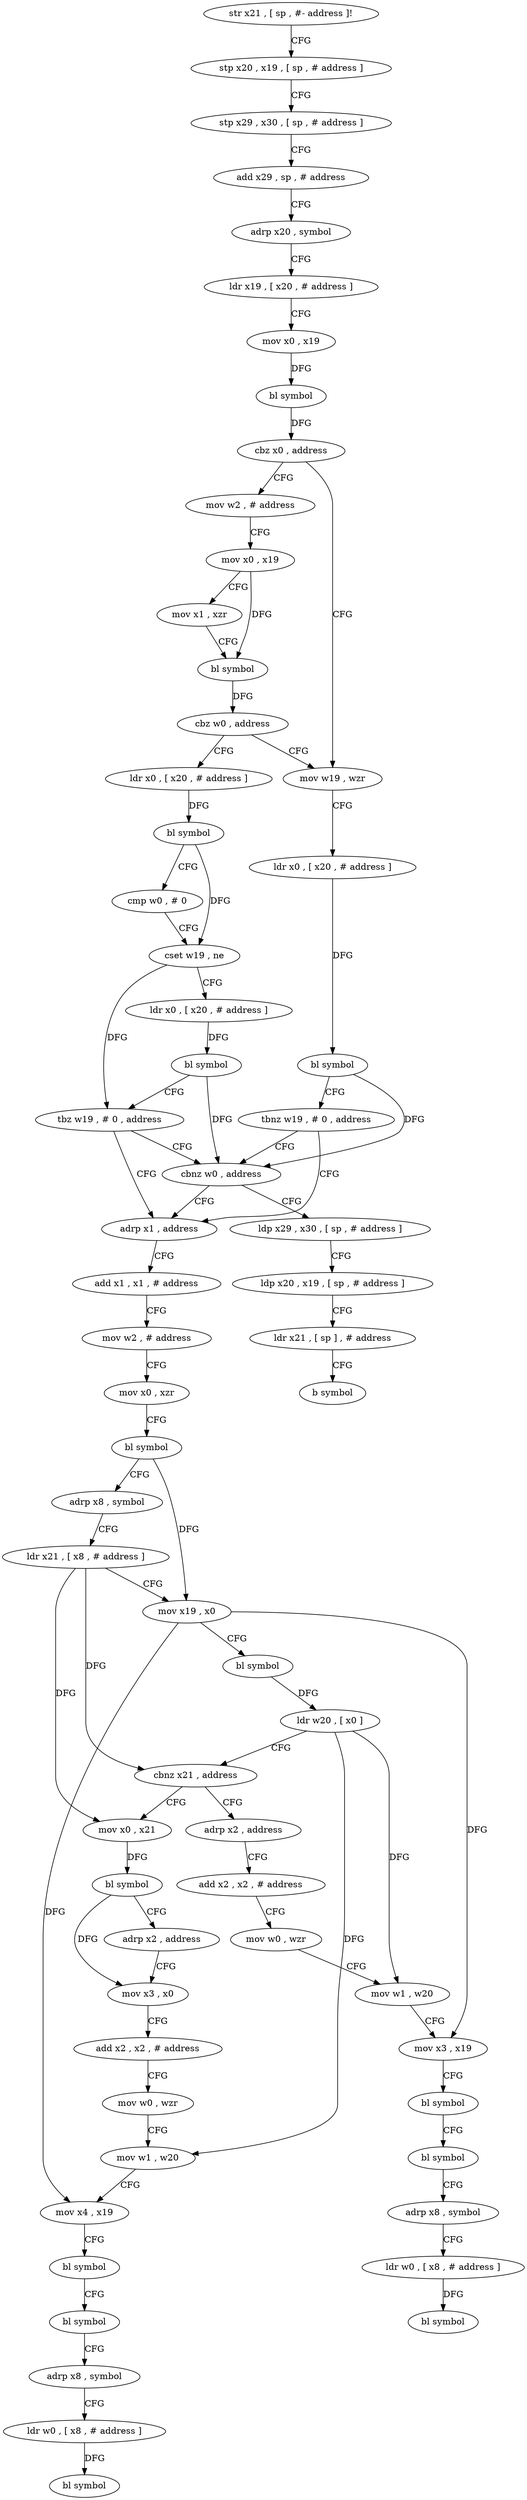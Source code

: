 digraph "func" {
"4234808" [label = "str x21 , [ sp , #- address ]!" ]
"4234812" [label = "stp x20 , x19 , [ sp , # address ]" ]
"4234816" [label = "stp x29 , x30 , [ sp , # address ]" ]
"4234820" [label = "add x29 , sp , # address" ]
"4234824" [label = "adrp x20 , symbol" ]
"4234828" [label = "ldr x19 , [ x20 , # address ]" ]
"4234832" [label = "mov x0 , x19" ]
"4234836" [label = "bl symbol" ]
"4234840" [label = "cbz x0 , address" ]
"4234864" [label = "mov w19 , wzr" ]
"4234844" [label = "mov w2 , # address" ]
"4234868" [label = "ldr x0 , [ x20 , # address ]" ]
"4234872" [label = "bl symbol" ]
"4234876" [label = "tbnz w19 , # 0 , address" ]
"4234928" [label = "adrp x1 , address" ]
"4234880" [label = "cbnz w0 , address" ]
"4234848" [label = "mov x0 , x19" ]
"4234852" [label = "mov x1 , xzr" ]
"4234856" [label = "bl symbol" ]
"4234860" [label = "cbz w0 , address" ]
"4234900" [label = "ldr x0 , [ x20 , # address ]" ]
"4234932" [label = "add x1 , x1 , # address" ]
"4234936" [label = "mov w2 , # address" ]
"4234940" [label = "mov x0 , xzr" ]
"4234944" [label = "bl symbol" ]
"4234948" [label = "adrp x8 , symbol" ]
"4234952" [label = "ldr x21 , [ x8 , # address ]" ]
"4234956" [label = "mov x19 , x0" ]
"4234960" [label = "bl symbol" ]
"4234964" [label = "ldr w20 , [ x0 ]" ]
"4234968" [label = "cbnz x21 , address" ]
"4235012" [label = "mov x0 , x21" ]
"4234972" [label = "adrp x2 , address" ]
"4234884" [label = "ldp x29 , x30 , [ sp , # address ]" ]
"4234904" [label = "bl symbol" ]
"4234908" [label = "cmp w0 , # 0" ]
"4234912" [label = "cset w19 , ne" ]
"4234916" [label = "ldr x0 , [ x20 , # address ]" ]
"4234920" [label = "bl symbol" ]
"4234924" [label = "tbz w19 , # 0 , address" ]
"4235016" [label = "bl symbol" ]
"4235020" [label = "adrp x2 , address" ]
"4235024" [label = "mov x3 , x0" ]
"4235028" [label = "add x2 , x2 , # address" ]
"4235032" [label = "mov w0 , wzr" ]
"4235036" [label = "mov w1 , w20" ]
"4235040" [label = "mov x4 , x19" ]
"4235044" [label = "bl symbol" ]
"4235048" [label = "bl symbol" ]
"4235052" [label = "adrp x8 , symbol" ]
"4235056" [label = "ldr w0 , [ x8 , # address ]" ]
"4235060" [label = "bl symbol" ]
"4234976" [label = "add x2 , x2 , # address" ]
"4234980" [label = "mov w0 , wzr" ]
"4234984" [label = "mov w1 , w20" ]
"4234988" [label = "mov x3 , x19" ]
"4234992" [label = "bl symbol" ]
"4234996" [label = "bl symbol" ]
"4235000" [label = "adrp x8 , symbol" ]
"4235004" [label = "ldr w0 , [ x8 , # address ]" ]
"4235008" [label = "bl symbol" ]
"4234888" [label = "ldp x20 , x19 , [ sp , # address ]" ]
"4234892" [label = "ldr x21 , [ sp ] , # address" ]
"4234896" [label = "b symbol" ]
"4234808" -> "4234812" [ label = "CFG" ]
"4234812" -> "4234816" [ label = "CFG" ]
"4234816" -> "4234820" [ label = "CFG" ]
"4234820" -> "4234824" [ label = "CFG" ]
"4234824" -> "4234828" [ label = "CFG" ]
"4234828" -> "4234832" [ label = "CFG" ]
"4234832" -> "4234836" [ label = "DFG" ]
"4234836" -> "4234840" [ label = "DFG" ]
"4234840" -> "4234864" [ label = "CFG" ]
"4234840" -> "4234844" [ label = "CFG" ]
"4234864" -> "4234868" [ label = "CFG" ]
"4234844" -> "4234848" [ label = "CFG" ]
"4234868" -> "4234872" [ label = "DFG" ]
"4234872" -> "4234876" [ label = "CFG" ]
"4234872" -> "4234880" [ label = "DFG" ]
"4234876" -> "4234928" [ label = "CFG" ]
"4234876" -> "4234880" [ label = "CFG" ]
"4234928" -> "4234932" [ label = "CFG" ]
"4234880" -> "4234928" [ label = "CFG" ]
"4234880" -> "4234884" [ label = "CFG" ]
"4234848" -> "4234852" [ label = "CFG" ]
"4234848" -> "4234856" [ label = "DFG" ]
"4234852" -> "4234856" [ label = "CFG" ]
"4234856" -> "4234860" [ label = "DFG" ]
"4234860" -> "4234900" [ label = "CFG" ]
"4234860" -> "4234864" [ label = "CFG" ]
"4234900" -> "4234904" [ label = "DFG" ]
"4234932" -> "4234936" [ label = "CFG" ]
"4234936" -> "4234940" [ label = "CFG" ]
"4234940" -> "4234944" [ label = "CFG" ]
"4234944" -> "4234948" [ label = "CFG" ]
"4234944" -> "4234956" [ label = "DFG" ]
"4234948" -> "4234952" [ label = "CFG" ]
"4234952" -> "4234956" [ label = "CFG" ]
"4234952" -> "4234968" [ label = "DFG" ]
"4234952" -> "4235012" [ label = "DFG" ]
"4234956" -> "4234960" [ label = "CFG" ]
"4234956" -> "4235040" [ label = "DFG" ]
"4234956" -> "4234988" [ label = "DFG" ]
"4234960" -> "4234964" [ label = "DFG" ]
"4234964" -> "4234968" [ label = "CFG" ]
"4234964" -> "4235036" [ label = "DFG" ]
"4234964" -> "4234984" [ label = "DFG" ]
"4234968" -> "4235012" [ label = "CFG" ]
"4234968" -> "4234972" [ label = "CFG" ]
"4235012" -> "4235016" [ label = "DFG" ]
"4234972" -> "4234976" [ label = "CFG" ]
"4234884" -> "4234888" [ label = "CFG" ]
"4234904" -> "4234908" [ label = "CFG" ]
"4234904" -> "4234912" [ label = "DFG" ]
"4234908" -> "4234912" [ label = "CFG" ]
"4234912" -> "4234916" [ label = "CFG" ]
"4234912" -> "4234924" [ label = "DFG" ]
"4234916" -> "4234920" [ label = "DFG" ]
"4234920" -> "4234924" [ label = "CFG" ]
"4234920" -> "4234880" [ label = "DFG" ]
"4234924" -> "4234880" [ label = "CFG" ]
"4234924" -> "4234928" [ label = "CFG" ]
"4235016" -> "4235020" [ label = "CFG" ]
"4235016" -> "4235024" [ label = "DFG" ]
"4235020" -> "4235024" [ label = "CFG" ]
"4235024" -> "4235028" [ label = "CFG" ]
"4235028" -> "4235032" [ label = "CFG" ]
"4235032" -> "4235036" [ label = "CFG" ]
"4235036" -> "4235040" [ label = "CFG" ]
"4235040" -> "4235044" [ label = "CFG" ]
"4235044" -> "4235048" [ label = "CFG" ]
"4235048" -> "4235052" [ label = "CFG" ]
"4235052" -> "4235056" [ label = "CFG" ]
"4235056" -> "4235060" [ label = "DFG" ]
"4234976" -> "4234980" [ label = "CFG" ]
"4234980" -> "4234984" [ label = "CFG" ]
"4234984" -> "4234988" [ label = "CFG" ]
"4234988" -> "4234992" [ label = "CFG" ]
"4234992" -> "4234996" [ label = "CFG" ]
"4234996" -> "4235000" [ label = "CFG" ]
"4235000" -> "4235004" [ label = "CFG" ]
"4235004" -> "4235008" [ label = "DFG" ]
"4234888" -> "4234892" [ label = "CFG" ]
"4234892" -> "4234896" [ label = "CFG" ]
}
